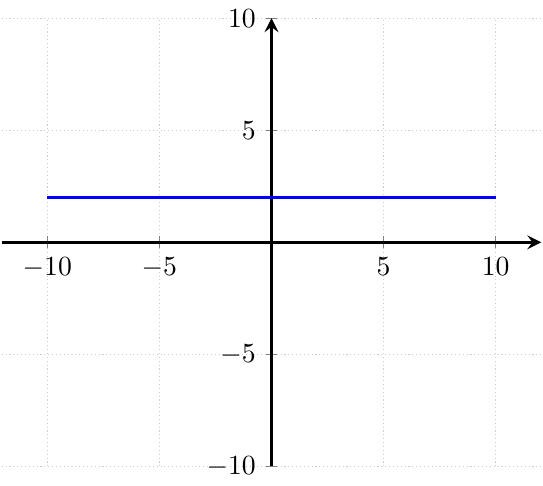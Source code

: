 \documentclass[tikz]{standalone}
\usepackage{pgfplots}
\pgfplotsset{compat=1.16}

\begin{document}
\begin{tikzpicture}
    \begin{axis}[
      axis lines=middle,
      axis line style={very thick},
      axis equal,
      xmin=-10,xmax=10,ymin=-10,ymax=10,
      xtick distance=5,
      ytick distance=5,
      % title={$k(x) = 2$},
      grid=both,
      grid style={thin,densely dotted,black!20}]
      \addplot[domain=-10:10,samples=250,blue,thick] {2};
    \end{axis}
\end{tikzpicture}
\end{document}
